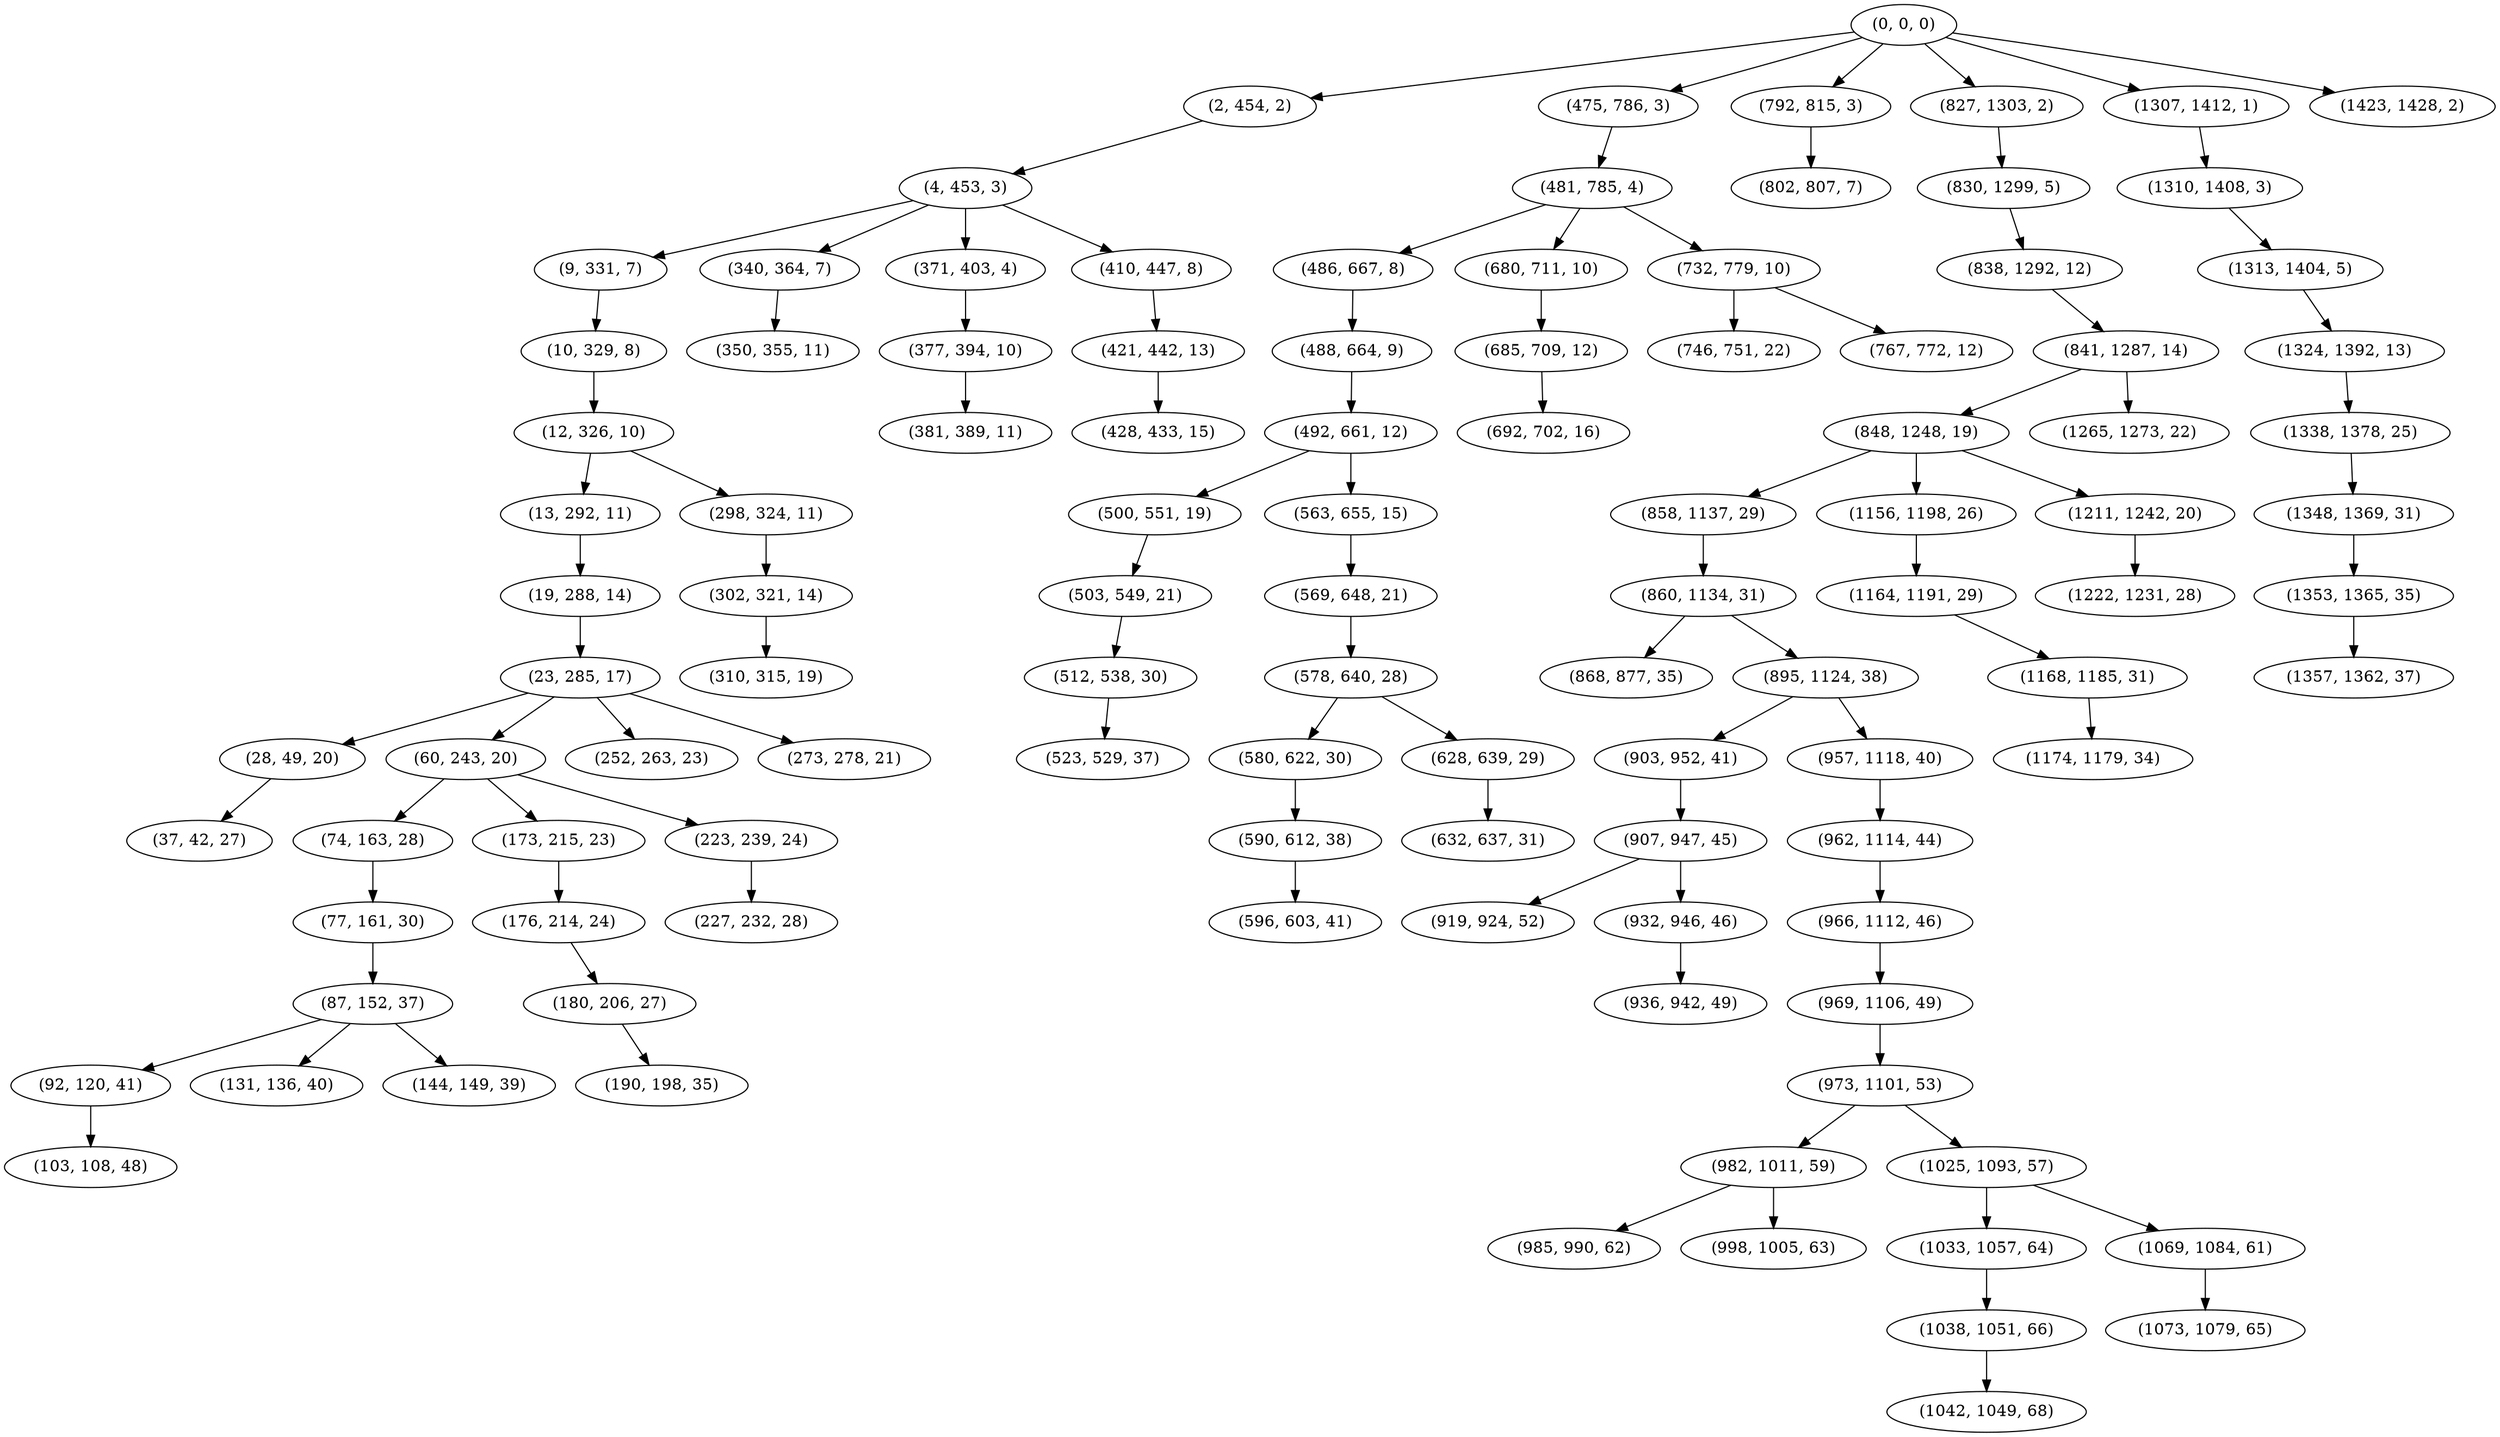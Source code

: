 digraph tree {
    "(0, 0, 0)";
    "(2, 454, 2)";
    "(4, 453, 3)";
    "(9, 331, 7)";
    "(10, 329, 8)";
    "(12, 326, 10)";
    "(13, 292, 11)";
    "(19, 288, 14)";
    "(23, 285, 17)";
    "(28, 49, 20)";
    "(37, 42, 27)";
    "(60, 243, 20)";
    "(74, 163, 28)";
    "(77, 161, 30)";
    "(87, 152, 37)";
    "(92, 120, 41)";
    "(103, 108, 48)";
    "(131, 136, 40)";
    "(144, 149, 39)";
    "(173, 215, 23)";
    "(176, 214, 24)";
    "(180, 206, 27)";
    "(190, 198, 35)";
    "(223, 239, 24)";
    "(227, 232, 28)";
    "(252, 263, 23)";
    "(273, 278, 21)";
    "(298, 324, 11)";
    "(302, 321, 14)";
    "(310, 315, 19)";
    "(340, 364, 7)";
    "(350, 355, 11)";
    "(371, 403, 4)";
    "(377, 394, 10)";
    "(381, 389, 11)";
    "(410, 447, 8)";
    "(421, 442, 13)";
    "(428, 433, 15)";
    "(475, 786, 3)";
    "(481, 785, 4)";
    "(486, 667, 8)";
    "(488, 664, 9)";
    "(492, 661, 12)";
    "(500, 551, 19)";
    "(503, 549, 21)";
    "(512, 538, 30)";
    "(523, 529, 37)";
    "(563, 655, 15)";
    "(569, 648, 21)";
    "(578, 640, 28)";
    "(580, 622, 30)";
    "(590, 612, 38)";
    "(596, 603, 41)";
    "(628, 639, 29)";
    "(632, 637, 31)";
    "(680, 711, 10)";
    "(685, 709, 12)";
    "(692, 702, 16)";
    "(732, 779, 10)";
    "(746, 751, 22)";
    "(767, 772, 12)";
    "(792, 815, 3)";
    "(802, 807, 7)";
    "(827, 1303, 2)";
    "(830, 1299, 5)";
    "(838, 1292, 12)";
    "(841, 1287, 14)";
    "(848, 1248, 19)";
    "(858, 1137, 29)";
    "(860, 1134, 31)";
    "(868, 877, 35)";
    "(895, 1124, 38)";
    "(903, 952, 41)";
    "(907, 947, 45)";
    "(919, 924, 52)";
    "(932, 946, 46)";
    "(936, 942, 49)";
    "(957, 1118, 40)";
    "(962, 1114, 44)";
    "(966, 1112, 46)";
    "(969, 1106, 49)";
    "(973, 1101, 53)";
    "(982, 1011, 59)";
    "(985, 990, 62)";
    "(998, 1005, 63)";
    "(1025, 1093, 57)";
    "(1033, 1057, 64)";
    "(1038, 1051, 66)";
    "(1042, 1049, 68)";
    "(1069, 1084, 61)";
    "(1073, 1079, 65)";
    "(1156, 1198, 26)";
    "(1164, 1191, 29)";
    "(1168, 1185, 31)";
    "(1174, 1179, 34)";
    "(1211, 1242, 20)";
    "(1222, 1231, 28)";
    "(1265, 1273, 22)";
    "(1307, 1412, 1)";
    "(1310, 1408, 3)";
    "(1313, 1404, 5)";
    "(1324, 1392, 13)";
    "(1338, 1378, 25)";
    "(1348, 1369, 31)";
    "(1353, 1365, 35)";
    "(1357, 1362, 37)";
    "(1423, 1428, 2)";
    "(0, 0, 0)" -> "(2, 454, 2)";
    "(0, 0, 0)" -> "(475, 786, 3)";
    "(0, 0, 0)" -> "(792, 815, 3)";
    "(0, 0, 0)" -> "(827, 1303, 2)";
    "(0, 0, 0)" -> "(1307, 1412, 1)";
    "(0, 0, 0)" -> "(1423, 1428, 2)";
    "(2, 454, 2)" -> "(4, 453, 3)";
    "(4, 453, 3)" -> "(9, 331, 7)";
    "(4, 453, 3)" -> "(340, 364, 7)";
    "(4, 453, 3)" -> "(371, 403, 4)";
    "(4, 453, 3)" -> "(410, 447, 8)";
    "(9, 331, 7)" -> "(10, 329, 8)";
    "(10, 329, 8)" -> "(12, 326, 10)";
    "(12, 326, 10)" -> "(13, 292, 11)";
    "(12, 326, 10)" -> "(298, 324, 11)";
    "(13, 292, 11)" -> "(19, 288, 14)";
    "(19, 288, 14)" -> "(23, 285, 17)";
    "(23, 285, 17)" -> "(28, 49, 20)";
    "(23, 285, 17)" -> "(60, 243, 20)";
    "(23, 285, 17)" -> "(252, 263, 23)";
    "(23, 285, 17)" -> "(273, 278, 21)";
    "(28, 49, 20)" -> "(37, 42, 27)";
    "(60, 243, 20)" -> "(74, 163, 28)";
    "(60, 243, 20)" -> "(173, 215, 23)";
    "(60, 243, 20)" -> "(223, 239, 24)";
    "(74, 163, 28)" -> "(77, 161, 30)";
    "(77, 161, 30)" -> "(87, 152, 37)";
    "(87, 152, 37)" -> "(92, 120, 41)";
    "(87, 152, 37)" -> "(131, 136, 40)";
    "(87, 152, 37)" -> "(144, 149, 39)";
    "(92, 120, 41)" -> "(103, 108, 48)";
    "(173, 215, 23)" -> "(176, 214, 24)";
    "(176, 214, 24)" -> "(180, 206, 27)";
    "(180, 206, 27)" -> "(190, 198, 35)";
    "(223, 239, 24)" -> "(227, 232, 28)";
    "(298, 324, 11)" -> "(302, 321, 14)";
    "(302, 321, 14)" -> "(310, 315, 19)";
    "(340, 364, 7)" -> "(350, 355, 11)";
    "(371, 403, 4)" -> "(377, 394, 10)";
    "(377, 394, 10)" -> "(381, 389, 11)";
    "(410, 447, 8)" -> "(421, 442, 13)";
    "(421, 442, 13)" -> "(428, 433, 15)";
    "(475, 786, 3)" -> "(481, 785, 4)";
    "(481, 785, 4)" -> "(486, 667, 8)";
    "(481, 785, 4)" -> "(680, 711, 10)";
    "(481, 785, 4)" -> "(732, 779, 10)";
    "(486, 667, 8)" -> "(488, 664, 9)";
    "(488, 664, 9)" -> "(492, 661, 12)";
    "(492, 661, 12)" -> "(500, 551, 19)";
    "(492, 661, 12)" -> "(563, 655, 15)";
    "(500, 551, 19)" -> "(503, 549, 21)";
    "(503, 549, 21)" -> "(512, 538, 30)";
    "(512, 538, 30)" -> "(523, 529, 37)";
    "(563, 655, 15)" -> "(569, 648, 21)";
    "(569, 648, 21)" -> "(578, 640, 28)";
    "(578, 640, 28)" -> "(580, 622, 30)";
    "(578, 640, 28)" -> "(628, 639, 29)";
    "(580, 622, 30)" -> "(590, 612, 38)";
    "(590, 612, 38)" -> "(596, 603, 41)";
    "(628, 639, 29)" -> "(632, 637, 31)";
    "(680, 711, 10)" -> "(685, 709, 12)";
    "(685, 709, 12)" -> "(692, 702, 16)";
    "(732, 779, 10)" -> "(746, 751, 22)";
    "(732, 779, 10)" -> "(767, 772, 12)";
    "(792, 815, 3)" -> "(802, 807, 7)";
    "(827, 1303, 2)" -> "(830, 1299, 5)";
    "(830, 1299, 5)" -> "(838, 1292, 12)";
    "(838, 1292, 12)" -> "(841, 1287, 14)";
    "(841, 1287, 14)" -> "(848, 1248, 19)";
    "(841, 1287, 14)" -> "(1265, 1273, 22)";
    "(848, 1248, 19)" -> "(858, 1137, 29)";
    "(848, 1248, 19)" -> "(1156, 1198, 26)";
    "(848, 1248, 19)" -> "(1211, 1242, 20)";
    "(858, 1137, 29)" -> "(860, 1134, 31)";
    "(860, 1134, 31)" -> "(868, 877, 35)";
    "(860, 1134, 31)" -> "(895, 1124, 38)";
    "(895, 1124, 38)" -> "(903, 952, 41)";
    "(895, 1124, 38)" -> "(957, 1118, 40)";
    "(903, 952, 41)" -> "(907, 947, 45)";
    "(907, 947, 45)" -> "(919, 924, 52)";
    "(907, 947, 45)" -> "(932, 946, 46)";
    "(932, 946, 46)" -> "(936, 942, 49)";
    "(957, 1118, 40)" -> "(962, 1114, 44)";
    "(962, 1114, 44)" -> "(966, 1112, 46)";
    "(966, 1112, 46)" -> "(969, 1106, 49)";
    "(969, 1106, 49)" -> "(973, 1101, 53)";
    "(973, 1101, 53)" -> "(982, 1011, 59)";
    "(973, 1101, 53)" -> "(1025, 1093, 57)";
    "(982, 1011, 59)" -> "(985, 990, 62)";
    "(982, 1011, 59)" -> "(998, 1005, 63)";
    "(1025, 1093, 57)" -> "(1033, 1057, 64)";
    "(1025, 1093, 57)" -> "(1069, 1084, 61)";
    "(1033, 1057, 64)" -> "(1038, 1051, 66)";
    "(1038, 1051, 66)" -> "(1042, 1049, 68)";
    "(1069, 1084, 61)" -> "(1073, 1079, 65)";
    "(1156, 1198, 26)" -> "(1164, 1191, 29)";
    "(1164, 1191, 29)" -> "(1168, 1185, 31)";
    "(1168, 1185, 31)" -> "(1174, 1179, 34)";
    "(1211, 1242, 20)" -> "(1222, 1231, 28)";
    "(1307, 1412, 1)" -> "(1310, 1408, 3)";
    "(1310, 1408, 3)" -> "(1313, 1404, 5)";
    "(1313, 1404, 5)" -> "(1324, 1392, 13)";
    "(1324, 1392, 13)" -> "(1338, 1378, 25)";
    "(1338, 1378, 25)" -> "(1348, 1369, 31)";
    "(1348, 1369, 31)" -> "(1353, 1365, 35)";
    "(1353, 1365, 35)" -> "(1357, 1362, 37)";
}
